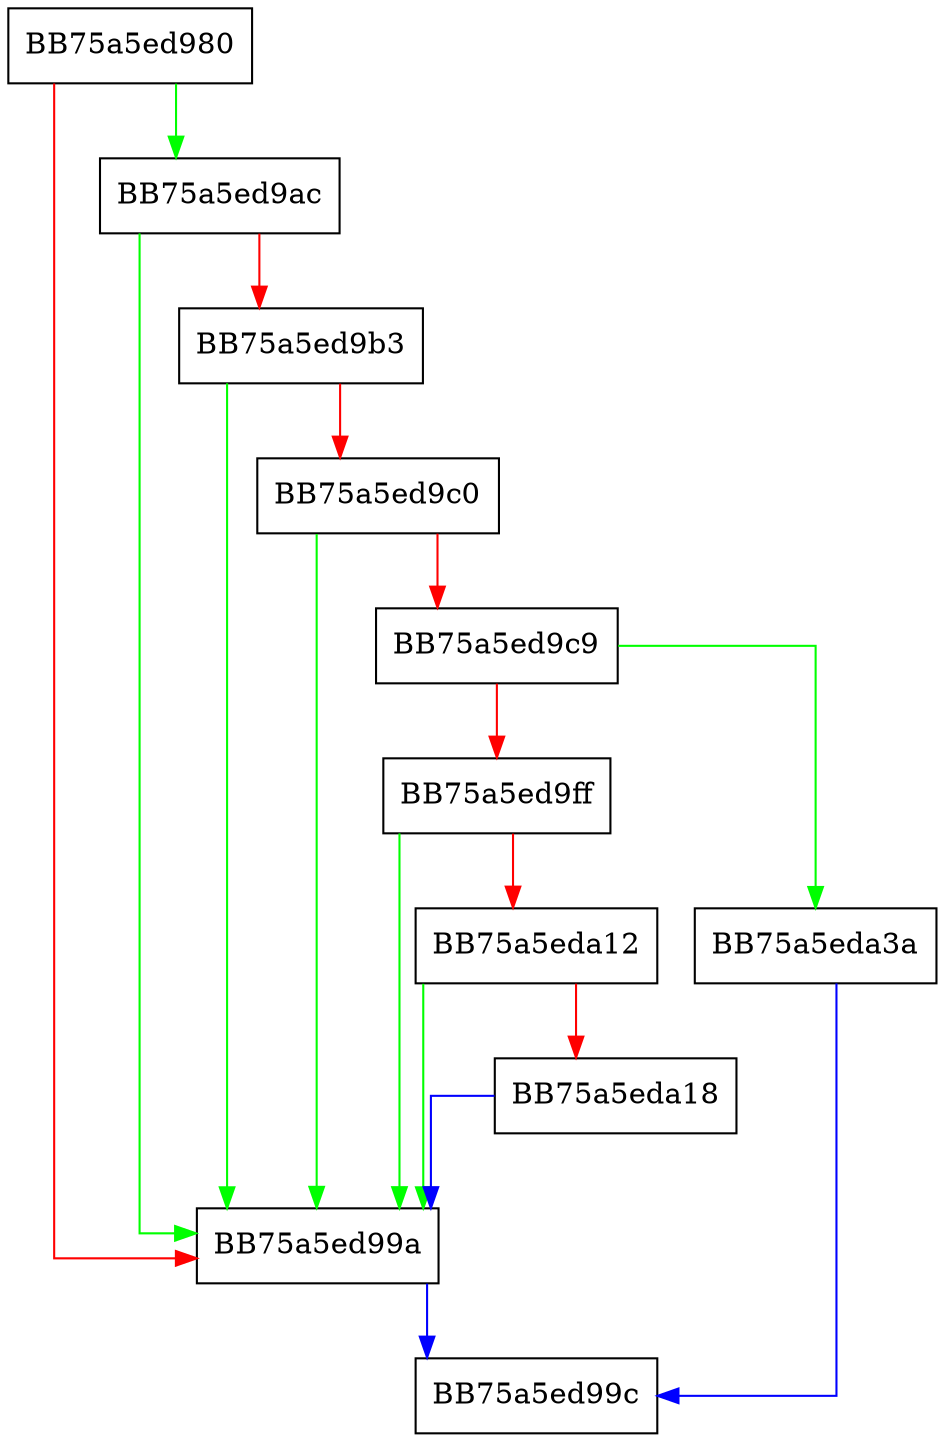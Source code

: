 digraph pack_ismine {
  node [shape="box"];
  graph [splines=ortho];
  BB75a5ed980 -> BB75a5ed9ac [color="green"];
  BB75a5ed980 -> BB75a5ed99a [color="red"];
  BB75a5ed99a -> BB75a5ed99c [color="blue"];
  BB75a5ed9ac -> BB75a5ed99a [color="green"];
  BB75a5ed9ac -> BB75a5ed9b3 [color="red"];
  BB75a5ed9b3 -> BB75a5ed99a [color="green"];
  BB75a5ed9b3 -> BB75a5ed9c0 [color="red"];
  BB75a5ed9c0 -> BB75a5ed99a [color="green"];
  BB75a5ed9c0 -> BB75a5ed9c9 [color="red"];
  BB75a5ed9c9 -> BB75a5eda3a [color="green"];
  BB75a5ed9c9 -> BB75a5ed9ff [color="red"];
  BB75a5ed9ff -> BB75a5ed99a [color="green"];
  BB75a5ed9ff -> BB75a5eda12 [color="red"];
  BB75a5eda12 -> BB75a5ed99a [color="green"];
  BB75a5eda12 -> BB75a5eda18 [color="red"];
  BB75a5eda18 -> BB75a5ed99a [color="blue"];
  BB75a5eda3a -> BB75a5ed99c [color="blue"];
}